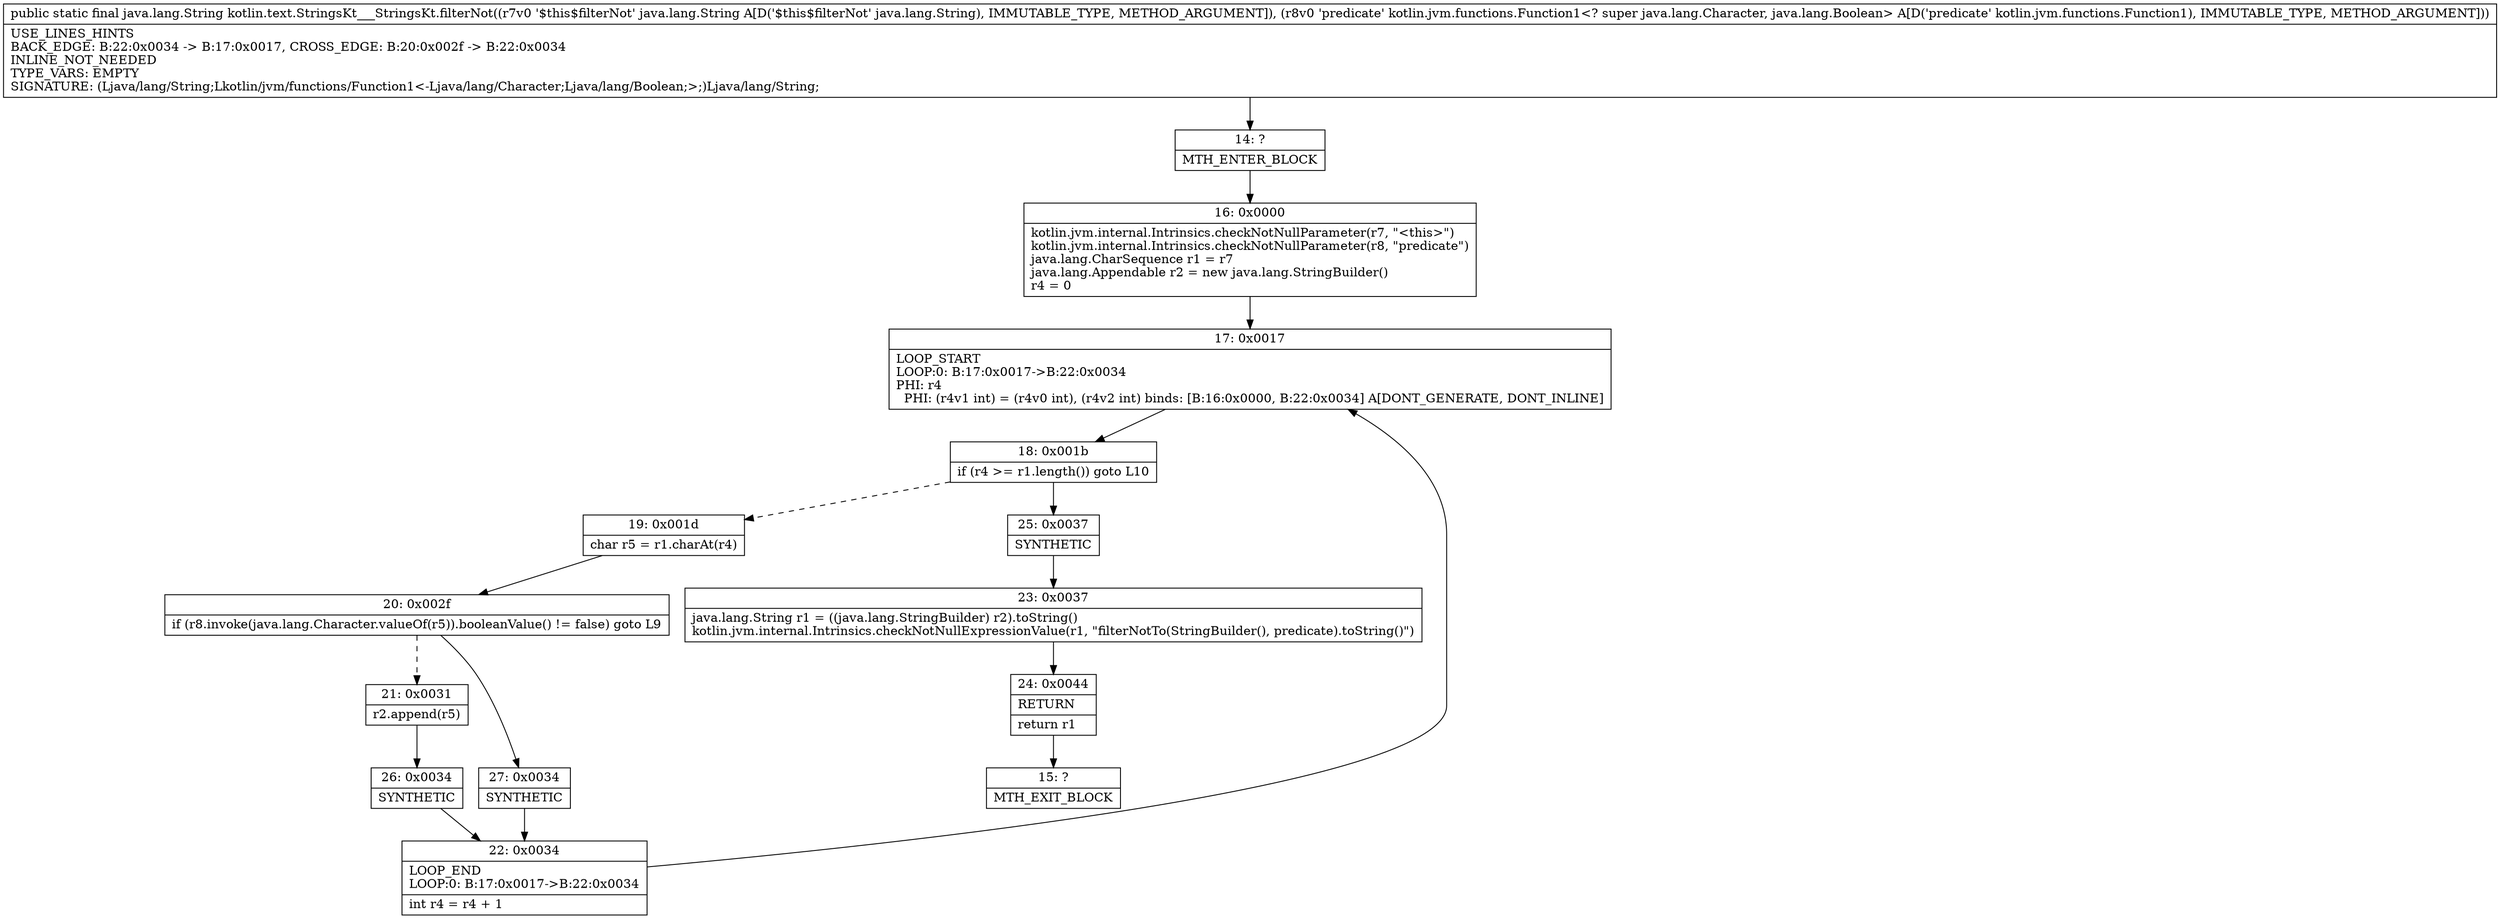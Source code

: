 digraph "CFG forkotlin.text.StringsKt___StringsKt.filterNot(Ljava\/lang\/String;Lkotlin\/jvm\/functions\/Function1;)Ljava\/lang\/String;" {
Node_14 [shape=record,label="{14\:\ ?|MTH_ENTER_BLOCK\l}"];
Node_16 [shape=record,label="{16\:\ 0x0000|kotlin.jvm.internal.Intrinsics.checkNotNullParameter(r7, \"\<this\>\")\lkotlin.jvm.internal.Intrinsics.checkNotNullParameter(r8, \"predicate\")\ljava.lang.CharSequence r1 = r7\ljava.lang.Appendable r2 = new java.lang.StringBuilder()\lr4 = 0\l}"];
Node_17 [shape=record,label="{17\:\ 0x0017|LOOP_START\lLOOP:0: B:17:0x0017\-\>B:22:0x0034\lPHI: r4 \l  PHI: (r4v1 int) = (r4v0 int), (r4v2 int) binds: [B:16:0x0000, B:22:0x0034] A[DONT_GENERATE, DONT_INLINE]\l}"];
Node_18 [shape=record,label="{18\:\ 0x001b|if (r4 \>= r1.length()) goto L10\l}"];
Node_19 [shape=record,label="{19\:\ 0x001d|char r5 = r1.charAt(r4)\l}"];
Node_20 [shape=record,label="{20\:\ 0x002f|if (r8.invoke(java.lang.Character.valueOf(r5)).booleanValue() != false) goto L9\l}"];
Node_21 [shape=record,label="{21\:\ 0x0031|r2.append(r5)\l}"];
Node_26 [shape=record,label="{26\:\ 0x0034|SYNTHETIC\l}"];
Node_22 [shape=record,label="{22\:\ 0x0034|LOOP_END\lLOOP:0: B:17:0x0017\-\>B:22:0x0034\l|int r4 = r4 + 1\l}"];
Node_27 [shape=record,label="{27\:\ 0x0034|SYNTHETIC\l}"];
Node_25 [shape=record,label="{25\:\ 0x0037|SYNTHETIC\l}"];
Node_23 [shape=record,label="{23\:\ 0x0037|java.lang.String r1 = ((java.lang.StringBuilder) r2).toString()\lkotlin.jvm.internal.Intrinsics.checkNotNullExpressionValue(r1, \"filterNotTo(StringBuilder(), predicate).toString()\")\l}"];
Node_24 [shape=record,label="{24\:\ 0x0044|RETURN\l|return r1\l}"];
Node_15 [shape=record,label="{15\:\ ?|MTH_EXIT_BLOCK\l}"];
MethodNode[shape=record,label="{public static final java.lang.String kotlin.text.StringsKt___StringsKt.filterNot((r7v0 '$this$filterNot' java.lang.String A[D('$this$filterNot' java.lang.String), IMMUTABLE_TYPE, METHOD_ARGUMENT]), (r8v0 'predicate' kotlin.jvm.functions.Function1\<? super java.lang.Character, java.lang.Boolean\> A[D('predicate' kotlin.jvm.functions.Function1), IMMUTABLE_TYPE, METHOD_ARGUMENT]))  | USE_LINES_HINTS\lBACK_EDGE: B:22:0x0034 \-\> B:17:0x0017, CROSS_EDGE: B:20:0x002f \-\> B:22:0x0034\lINLINE_NOT_NEEDED\lTYPE_VARS: EMPTY\lSIGNATURE: (Ljava\/lang\/String;Lkotlin\/jvm\/functions\/Function1\<\-Ljava\/lang\/Character;Ljava\/lang\/Boolean;\>;)Ljava\/lang\/String;\l}"];
MethodNode -> Node_14;Node_14 -> Node_16;
Node_16 -> Node_17;
Node_17 -> Node_18;
Node_18 -> Node_19[style=dashed];
Node_18 -> Node_25;
Node_19 -> Node_20;
Node_20 -> Node_21[style=dashed];
Node_20 -> Node_27;
Node_21 -> Node_26;
Node_26 -> Node_22;
Node_22 -> Node_17;
Node_27 -> Node_22;
Node_25 -> Node_23;
Node_23 -> Node_24;
Node_24 -> Node_15;
}

